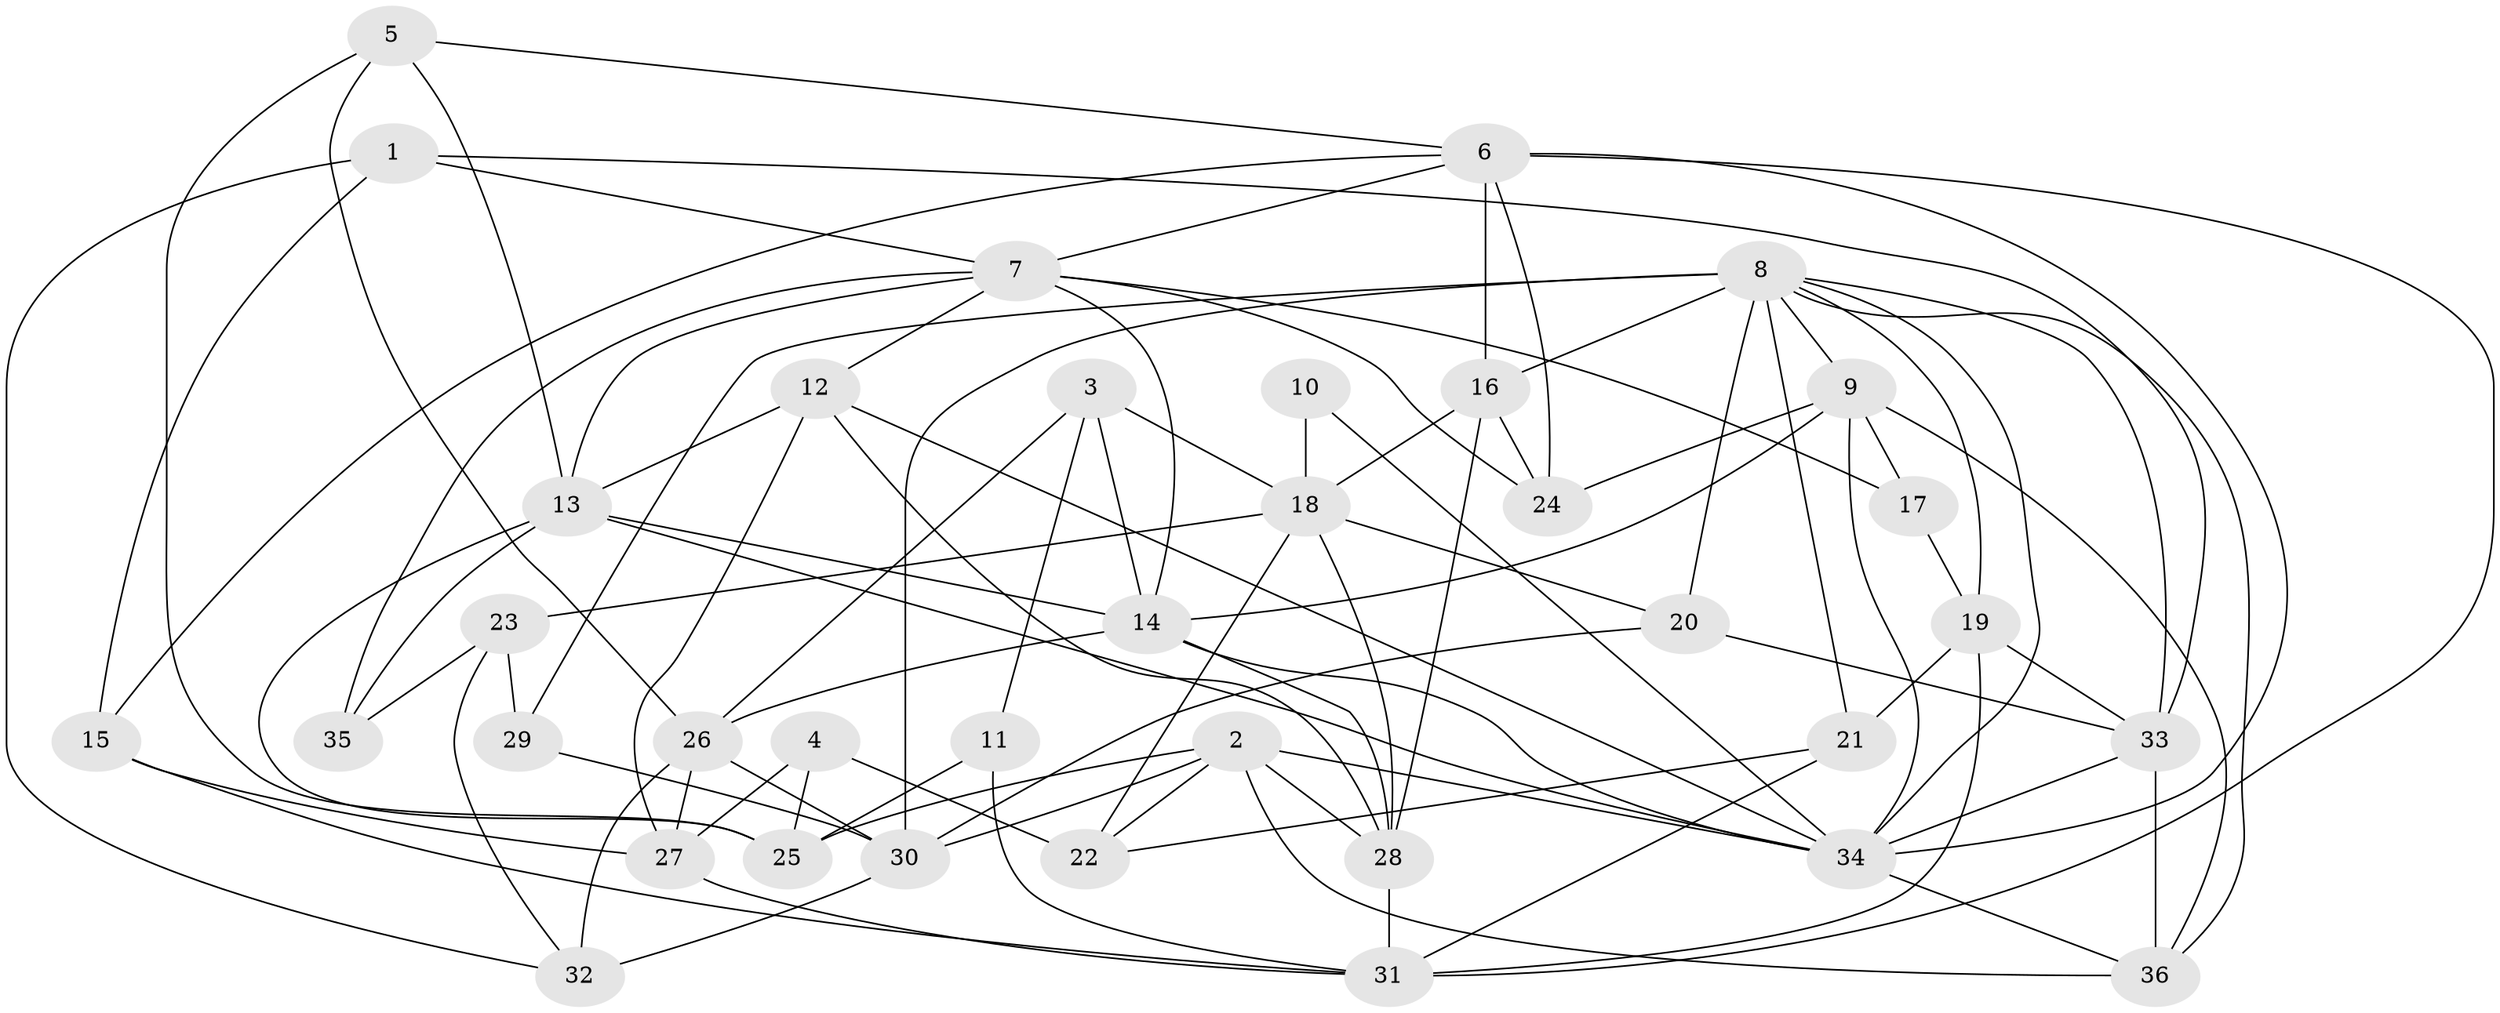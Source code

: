 // original degree distribution, {3: 0.2537313432835821, 2: 0.11940298507462686, 4: 0.3283582089552239, 5: 0.19402985074626866, 6: 0.05970149253731343, 8: 0.04477611940298507}
// Generated by graph-tools (version 1.1) at 2025/02/03/09/25 03:02:07]
// undirected, 36 vertices, 93 edges
graph export_dot {
graph [start="1"]
  node [color=gray90,style=filled];
  1;
  2;
  3;
  4;
  5;
  6;
  7;
  8;
  9;
  10;
  11;
  12;
  13;
  14;
  15;
  16;
  17;
  18;
  19;
  20;
  21;
  22;
  23;
  24;
  25;
  26;
  27;
  28;
  29;
  30;
  31;
  32;
  33;
  34;
  35;
  36;
  1 -- 7 [weight=1.0];
  1 -- 15 [weight=1.0];
  1 -- 32 [weight=1.0];
  1 -- 33 [weight=1.0];
  2 -- 22 [weight=1.0];
  2 -- 25 [weight=1.0];
  2 -- 28 [weight=1.0];
  2 -- 30 [weight=2.0];
  2 -- 34 [weight=1.0];
  2 -- 36 [weight=1.0];
  3 -- 11 [weight=1.0];
  3 -- 14 [weight=1.0];
  3 -- 18 [weight=2.0];
  3 -- 26 [weight=1.0];
  4 -- 22 [weight=1.0];
  4 -- 25 [weight=1.0];
  4 -- 27 [weight=1.0];
  5 -- 6 [weight=1.0];
  5 -- 13 [weight=1.0];
  5 -- 25 [weight=1.0];
  5 -- 26 [weight=1.0];
  6 -- 7 [weight=1.0];
  6 -- 15 [weight=1.0];
  6 -- 16 [weight=1.0];
  6 -- 24 [weight=1.0];
  6 -- 31 [weight=1.0];
  6 -- 34 [weight=1.0];
  7 -- 12 [weight=1.0];
  7 -- 13 [weight=1.0];
  7 -- 14 [weight=1.0];
  7 -- 17 [weight=1.0];
  7 -- 24 [weight=1.0];
  7 -- 35 [weight=1.0];
  8 -- 9 [weight=1.0];
  8 -- 16 [weight=1.0];
  8 -- 19 [weight=1.0];
  8 -- 20 [weight=1.0];
  8 -- 21 [weight=1.0];
  8 -- 29 [weight=1.0];
  8 -- 30 [weight=2.0];
  8 -- 33 [weight=1.0];
  8 -- 34 [weight=1.0];
  8 -- 36 [weight=1.0];
  9 -- 14 [weight=2.0];
  9 -- 17 [weight=2.0];
  9 -- 24 [weight=1.0];
  9 -- 34 [weight=1.0];
  9 -- 36 [weight=1.0];
  10 -- 18 [weight=1.0];
  10 -- 34 [weight=1.0];
  11 -- 25 [weight=1.0];
  11 -- 31 [weight=1.0];
  12 -- 13 [weight=1.0];
  12 -- 27 [weight=1.0];
  12 -- 28 [weight=1.0];
  12 -- 34 [weight=1.0];
  13 -- 14 [weight=1.0];
  13 -- 25 [weight=1.0];
  13 -- 34 [weight=1.0];
  13 -- 35 [weight=1.0];
  14 -- 26 [weight=1.0];
  14 -- 28 [weight=1.0];
  14 -- 34 [weight=1.0];
  15 -- 27 [weight=2.0];
  15 -- 31 [weight=1.0];
  16 -- 18 [weight=1.0];
  16 -- 24 [weight=1.0];
  16 -- 28 [weight=1.0];
  17 -- 19 [weight=1.0];
  18 -- 20 [weight=1.0];
  18 -- 22 [weight=2.0];
  18 -- 23 [weight=2.0];
  18 -- 28 [weight=1.0];
  19 -- 21 [weight=1.0];
  19 -- 31 [weight=1.0];
  19 -- 33 [weight=1.0];
  20 -- 30 [weight=1.0];
  20 -- 33 [weight=1.0];
  21 -- 22 [weight=1.0];
  21 -- 31 [weight=1.0];
  23 -- 29 [weight=1.0];
  23 -- 32 [weight=1.0];
  23 -- 35 [weight=1.0];
  26 -- 27 [weight=1.0];
  26 -- 30 [weight=1.0];
  26 -- 32 [weight=2.0];
  27 -- 31 [weight=1.0];
  28 -- 31 [weight=1.0];
  29 -- 30 [weight=1.0];
  30 -- 32 [weight=1.0];
  33 -- 34 [weight=1.0];
  33 -- 36 [weight=1.0];
  34 -- 36 [weight=1.0];
}
